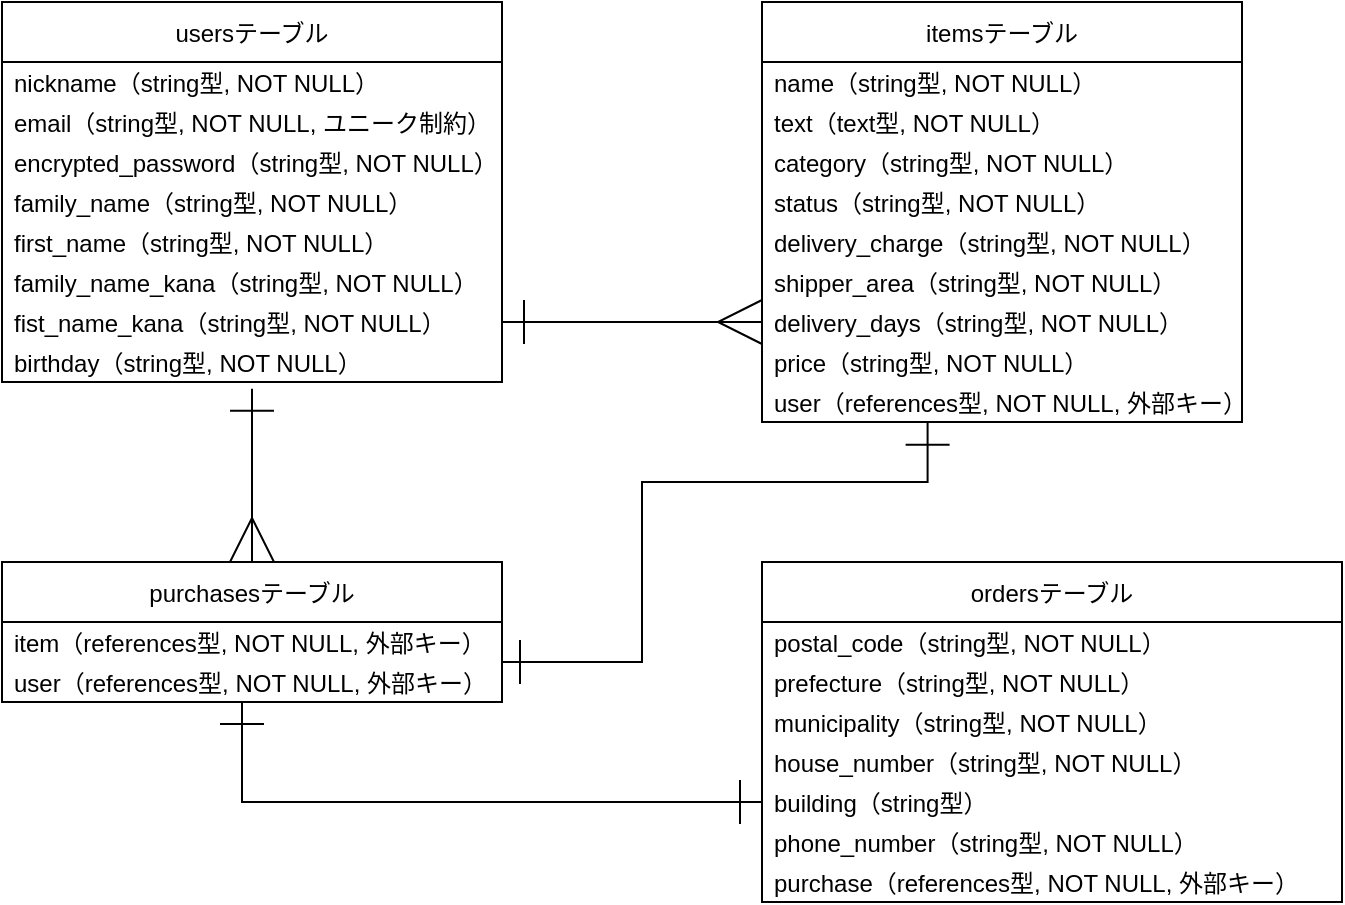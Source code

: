 <mxfile>
    <diagram id="gkwo7gyywk22lZH-_7pR" name="ページ1">
        <mxGraphModel dx="382" dy="612" grid="1" gridSize="10" guides="1" tooltips="1" connect="1" arrows="1" fold="1" page="1" pageScale="1" pageWidth="827" pageHeight="1169" math="0" shadow="0">
            <root>
                <mxCell id="0"/>
                <mxCell id="1" parent="0"/>
                <mxCell id="47" value="usersテーブル" style="swimlane;fontStyle=0;childLayout=stackLayout;horizontal=1;startSize=30;horizontalStack=0;resizeParent=1;resizeParentMax=0;resizeLast=0;collapsible=1;marginBottom=0;" vertex="1" parent="1">
                    <mxGeometry x="40" y="80" width="250" height="190" as="geometry">
                        <mxRectangle x="40" y="80" width="50" height="40" as="alternateBounds"/>
                    </mxGeometry>
                </mxCell>
                <mxCell id="49" value="nickname（string型, NOT NULL）" style="text;strokeColor=none;fillColor=none;align=left;verticalAlign=middle;spacingLeft=4;spacingRight=4;overflow=hidden;points=[[0,0.5],[1,0.5]];portConstraint=eastwest;rotatable=0;" vertex="1" parent="47">
                    <mxGeometry y="30" width="250" height="20" as="geometry"/>
                </mxCell>
                <mxCell id="63" value="email（string型, NOT NULL, ユニーク制約）" style="text;strokeColor=none;fillColor=none;align=left;verticalAlign=middle;spacingLeft=4;spacingRight=4;overflow=hidden;points=[[0,0.5],[1,0.5]];portConstraint=eastwest;rotatable=0;" vertex="1" parent="47">
                    <mxGeometry y="50" width="250" height="20" as="geometry"/>
                </mxCell>
                <mxCell id="65" value="encrypted_password（string型, NOT NULL）" style="text;strokeColor=none;fillColor=none;align=left;verticalAlign=middle;spacingLeft=4;spacingRight=4;overflow=hidden;points=[[0,0.5],[1,0.5]];portConstraint=eastwest;rotatable=0;" vertex="1" parent="47">
                    <mxGeometry y="70" width="250" height="20" as="geometry"/>
                </mxCell>
                <mxCell id="64" value="family_name（string型, NOT NULL）" style="text;strokeColor=none;fillColor=none;align=left;verticalAlign=middle;spacingLeft=4;spacingRight=4;overflow=hidden;points=[[0,0.5],[1,0.5]];portConstraint=eastwest;rotatable=0;" vertex="1" parent="47">
                    <mxGeometry y="90" width="250" height="20" as="geometry"/>
                </mxCell>
                <mxCell id="72" value="first_name（string型, NOT NULL）" style="text;strokeColor=none;fillColor=none;align=left;verticalAlign=middle;spacingLeft=4;spacingRight=4;overflow=hidden;points=[[0,0.5],[1,0.5]];portConstraint=eastwest;rotatable=0;" vertex="1" parent="47">
                    <mxGeometry y="110" width="250" height="20" as="geometry"/>
                </mxCell>
                <mxCell id="71" value="family_name_kana（string型, NOT NULL）" style="text;strokeColor=none;fillColor=none;align=left;verticalAlign=middle;spacingLeft=4;spacingRight=4;overflow=hidden;points=[[0,0.5],[1,0.5]];portConstraint=eastwest;rotatable=0;" vertex="1" parent="47">
                    <mxGeometry y="130" width="250" height="20" as="geometry"/>
                </mxCell>
                <mxCell id="70" value="fist_name_kana（string型, NOT NULL）" style="text;strokeColor=none;fillColor=none;align=left;verticalAlign=middle;spacingLeft=4;spacingRight=4;overflow=hidden;points=[[0,0.5],[1,0.5]];portConstraint=eastwest;rotatable=0;" vertex="1" parent="47">
                    <mxGeometry y="150" width="250" height="20" as="geometry"/>
                </mxCell>
                <mxCell id="69" value="birthday（string型, NOT NULL）" style="text;strokeColor=none;fillColor=none;align=left;verticalAlign=middle;spacingLeft=4;spacingRight=4;overflow=hidden;points=[[0,0.5],[1,0.5]];portConstraint=eastwest;rotatable=0;" vertex="1" parent="47">
                    <mxGeometry y="170" width="250" height="20" as="geometry"/>
                </mxCell>
                <mxCell id="51" value="itemsテーブル" style="swimlane;fontStyle=0;childLayout=stackLayout;horizontal=1;startSize=30;horizontalStack=0;resizeParent=1;resizeParentMax=0;resizeLast=0;collapsible=1;marginBottom=0;" vertex="1" parent="1">
                    <mxGeometry x="420" y="80" width="240" height="210" as="geometry"/>
                </mxCell>
                <mxCell id="54" value="name（string型, NOT NULL）" style="text;strokeColor=none;fillColor=none;align=left;verticalAlign=middle;spacingLeft=4;spacingRight=4;overflow=hidden;points=[[0,0.5],[1,0.5]];portConstraint=eastwest;rotatable=0;" vertex="1" parent="51">
                    <mxGeometry y="30" width="240" height="20" as="geometry"/>
                </mxCell>
                <mxCell id="77" value="text（text型, NOT NULL）" style="text;strokeColor=none;fillColor=none;align=left;verticalAlign=middle;spacingLeft=4;spacingRight=4;overflow=hidden;points=[[0,0.5],[1,0.5]];portConstraint=eastwest;rotatable=0;" vertex="1" parent="51">
                    <mxGeometry y="50" width="240" height="20" as="geometry"/>
                </mxCell>
                <mxCell id="76" value="category（string型, NOT NULL）" style="text;strokeColor=none;fillColor=none;align=left;verticalAlign=middle;spacingLeft=4;spacingRight=4;overflow=hidden;points=[[0,0.5],[1,0.5]];portConstraint=eastwest;rotatable=0;" vertex="1" parent="51">
                    <mxGeometry y="70" width="240" height="20" as="geometry"/>
                </mxCell>
                <mxCell id="75" value="status（string型, NOT NULL）" style="text;strokeColor=none;fillColor=none;align=left;verticalAlign=middle;spacingLeft=4;spacingRight=4;overflow=hidden;points=[[0,0.5],[1,0.5]];portConstraint=eastwest;rotatable=0;" vertex="1" parent="51">
                    <mxGeometry y="90" width="240" height="20" as="geometry"/>
                </mxCell>
                <mxCell id="74" value="delivery_charge（string型, NOT NULL）" style="text;strokeColor=none;fillColor=none;align=left;verticalAlign=middle;spacingLeft=4;spacingRight=4;overflow=hidden;points=[[0,0.5],[1,0.5]];portConstraint=eastwest;rotatable=0;" vertex="1" parent="51">
                    <mxGeometry y="110" width="240" height="20" as="geometry"/>
                </mxCell>
                <mxCell id="73" value="shipper_area（string型, NOT NULL）" style="text;strokeColor=none;fillColor=none;align=left;verticalAlign=middle;spacingLeft=4;spacingRight=4;overflow=hidden;points=[[0,0.5],[1,0.5]];portConstraint=eastwest;rotatable=0;" vertex="1" parent="51">
                    <mxGeometry y="130" width="240" height="20" as="geometry"/>
                </mxCell>
                <mxCell id="79" value="delivery_days（string型, NOT NULL）" style="text;strokeColor=none;fillColor=none;align=left;verticalAlign=middle;spacingLeft=4;spacingRight=4;overflow=hidden;points=[[0,0.5],[1,0.5]];portConstraint=eastwest;rotatable=0;" vertex="1" parent="51">
                    <mxGeometry y="150" width="240" height="20" as="geometry"/>
                </mxCell>
                <mxCell id="78" value="price（string型, NOT NULL）" style="text;strokeColor=none;fillColor=none;align=left;verticalAlign=middle;spacingLeft=4;spacingRight=4;overflow=hidden;points=[[0,0.5],[1,0.5]];portConstraint=eastwest;rotatable=0;" vertex="1" parent="51">
                    <mxGeometry y="170" width="240" height="20" as="geometry"/>
                </mxCell>
                <mxCell id="82" value="user（references型, NOT NULL, 外部キー）" style="text;strokeColor=none;fillColor=none;align=left;verticalAlign=middle;spacingLeft=4;spacingRight=4;overflow=hidden;points=[[0,0.5],[1,0.5]];portConstraint=eastwest;rotatable=0;" vertex="1" parent="51">
                    <mxGeometry y="190" width="240" height="20" as="geometry"/>
                </mxCell>
                <mxCell id="88" style="edgeStyle=none;html=1;exitX=0.5;exitY=0;exitDx=0;exitDy=0;entryX=0.5;entryY=1.171;entryDx=0;entryDy=0;entryPerimeter=0;startArrow=ERmany;startFill=0;endArrow=ERone;endFill=0;startSize=20;endSize=20;" edge="1" parent="1" source="55" target="69">
                    <mxGeometry relative="1" as="geometry">
                        <Array as="points">
                            <mxPoint x="165" y="320"/>
                            <mxPoint x="165" y="290"/>
                        </Array>
                    </mxGeometry>
                </mxCell>
                <mxCell id="55" value="purchasesテーブル" style="swimlane;fontStyle=0;childLayout=stackLayout;horizontal=1;startSize=30;horizontalStack=0;resizeParent=1;resizeParentMax=0;resizeLast=0;collapsible=1;marginBottom=0;" vertex="1" parent="1">
                    <mxGeometry x="40" y="360" width="250" height="70" as="geometry"/>
                </mxCell>
                <mxCell id="56" value="item（references型, NOT NULL, 外部キー）" style="text;strokeColor=none;fillColor=none;align=left;verticalAlign=middle;spacingLeft=4;spacingRight=4;overflow=hidden;points=[[0,0.5],[1,0.5]];portConstraint=eastwest;rotatable=0;" vertex="1" parent="55">
                    <mxGeometry y="30" width="250" height="20" as="geometry"/>
                </mxCell>
                <mxCell id="57" value="user（references型, NOT NULL, 外部キー）" style="text;strokeColor=none;fillColor=none;align=left;verticalAlign=middle;spacingLeft=4;spacingRight=4;overflow=hidden;points=[[0,0.5],[1,0.5]];portConstraint=eastwest;rotatable=0;" vertex="1" parent="55">
                    <mxGeometry y="50" width="250" height="20" as="geometry"/>
                </mxCell>
                <mxCell id="59" value="ordersテーブル" style="swimlane;fontStyle=0;childLayout=stackLayout;horizontal=1;startSize=30;horizontalStack=0;resizeParent=1;resizeParentMax=0;resizeLast=0;collapsible=1;marginBottom=0;" vertex="1" parent="1">
                    <mxGeometry x="420" y="360" width="290" height="170" as="geometry"/>
                </mxCell>
                <mxCell id="60" value="postal_code（string型, NOT NULL）" style="text;strokeColor=none;fillColor=none;align=left;verticalAlign=middle;spacingLeft=4;spacingRight=4;overflow=hidden;points=[[0,0.5],[1,0.5]];portConstraint=eastwest;rotatable=0;" vertex="1" parent="59">
                    <mxGeometry y="30" width="290" height="20" as="geometry"/>
                </mxCell>
                <mxCell id="61" value="prefecture（string型, NOT NULL）" style="text;strokeColor=none;fillColor=none;align=left;verticalAlign=middle;spacingLeft=4;spacingRight=4;overflow=hidden;points=[[0,0.5],[1,0.5]];portConstraint=eastwest;rotatable=0;" vertex="1" parent="59">
                    <mxGeometry y="50" width="290" height="20" as="geometry"/>
                </mxCell>
                <mxCell id="62" value="municipality（string型, NOT NULL）" style="text;strokeColor=none;fillColor=none;align=left;verticalAlign=middle;spacingLeft=4;spacingRight=4;overflow=hidden;points=[[0,0.5],[1,0.5]];portConstraint=eastwest;rotatable=0;" vertex="1" parent="59">
                    <mxGeometry y="70" width="290" height="20" as="geometry"/>
                </mxCell>
                <mxCell id="85" value="house_number（string型, NOT NULL）" style="text;strokeColor=none;fillColor=none;align=left;verticalAlign=middle;spacingLeft=4;spacingRight=4;overflow=hidden;points=[[0,0.5],[1,0.5]];portConstraint=eastwest;rotatable=0;" vertex="1" parent="59">
                    <mxGeometry y="90" width="290" height="20" as="geometry"/>
                </mxCell>
                <mxCell id="84" value="building（string型）" style="text;strokeColor=none;fillColor=none;align=left;verticalAlign=middle;spacingLeft=4;spacingRight=4;overflow=hidden;points=[[0,0.5],[1,0.5]];portConstraint=eastwest;rotatable=0;" vertex="1" parent="59">
                    <mxGeometry y="110" width="290" height="20" as="geometry"/>
                </mxCell>
                <mxCell id="83" value="phone_number（string型, NOT NULL）" style="text;strokeColor=none;fillColor=none;align=left;verticalAlign=middle;spacingLeft=4;spacingRight=4;overflow=hidden;points=[[0,0.5],[1,0.5]];portConstraint=eastwest;rotatable=0;" vertex="1" parent="59">
                    <mxGeometry y="130" width="290" height="20" as="geometry"/>
                </mxCell>
                <mxCell id="86" value="purchase（references型, NOT NULL, 外部キー）" style="text;strokeColor=none;fillColor=none;align=left;verticalAlign=middle;spacingLeft=4;spacingRight=4;overflow=hidden;points=[[0,0.5],[1,0.5]];portConstraint=eastwest;rotatable=0;" vertex="1" parent="59">
                    <mxGeometry y="150" width="290" height="20" as="geometry"/>
                </mxCell>
                <mxCell id="87" style="edgeStyle=none;html=1;exitX=1;exitY=0.5;exitDx=0;exitDy=0;entryX=0;entryY=0.5;entryDx=0;entryDy=0;startArrow=ERone;startFill=0;endArrow=ERmany;endFill=0;endSize=20;startSize=20;" edge="1" parent="1" source="70" target="79">
                    <mxGeometry relative="1" as="geometry">
                        <Array as="points">
                            <mxPoint x="360" y="240"/>
                        </Array>
                    </mxGeometry>
                </mxCell>
                <mxCell id="90" style="edgeStyle=orthogonalEdgeStyle;html=1;entryX=0.345;entryY=1.018;entryDx=0;entryDy=0;entryPerimeter=0;startArrow=ERone;startFill=0;endArrow=ERone;endFill=0;startSize=20;endSize=20;rounded=0;" edge="1" parent="1" target="82">
                    <mxGeometry relative="1" as="geometry">
                        <mxPoint x="310" y="410" as="sourcePoint"/>
                        <Array as="points">
                            <mxPoint x="290" y="410"/>
                            <mxPoint x="360" y="410"/>
                            <mxPoint x="360" y="320"/>
                            <mxPoint x="503" y="320"/>
                        </Array>
                    </mxGeometry>
                </mxCell>
                <mxCell id="92" style="edgeStyle=orthogonalEdgeStyle;rounded=0;html=1;exitX=0;exitY=0.5;exitDx=0;exitDy=0;startArrow=ERone;startFill=0;endArrow=ERone;endFill=0;startSize=20;endSize=20;" edge="1" parent="1" source="84" target="57">
                    <mxGeometry relative="1" as="geometry">
                        <mxPoint x="160" y="440" as="targetPoint"/>
                        <Array as="points">
                            <mxPoint x="160" y="480"/>
                        </Array>
                    </mxGeometry>
                </mxCell>
            </root>
        </mxGraphModel>
    </diagram>
</mxfile>